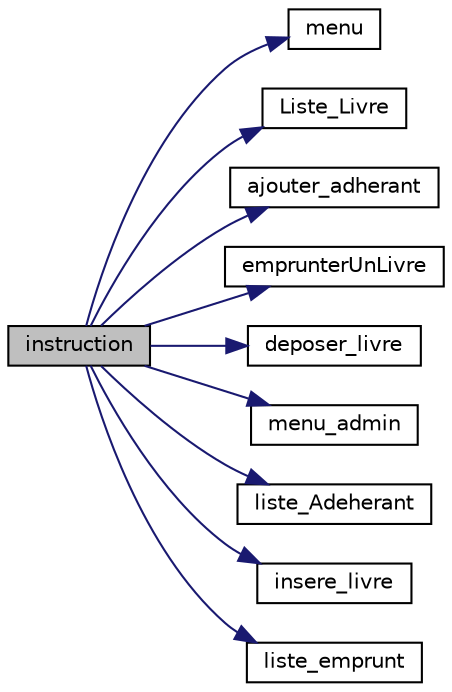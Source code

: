 digraph "instruction"
{
  edge [fontname="Helvetica",fontsize="10",labelfontname="Helvetica",labelfontsize="10"];
  node [fontname="Helvetica",fontsize="10",shape=record];
  rankdir="LR";
  Node0 [label="instruction",height=0.2,width=0.4,color="black", fillcolor="grey75", style="filled", fontcolor="black"];
  Node0 -> Node1 [color="midnightblue",fontsize="10",style="solid",fontname="Helvetica"];
  Node1 [label="menu",height=0.2,width=0.4,color="black", fillcolor="white", style="filled",URL="$menu_8c.html#a2a0e843767aeea4f433a28b9c54f573a"];
  Node0 -> Node2 [color="midnightblue",fontsize="10",style="solid",fontname="Helvetica"];
  Node2 [label="Liste_Livre",height=0.2,width=0.4,color="black", fillcolor="white", style="filled",URL="$livre_8h.html#a6bc2464abd5d1b31cc86194922200113"];
  Node0 -> Node3 [color="midnightblue",fontsize="10",style="solid",fontname="Helvetica"];
  Node3 [label="ajouter_adherant",height=0.2,width=0.4,color="black", fillcolor="white", style="filled",URL="$adherant_8h.html#a9982c502229cdf9ca9d7efd9756b6a95"];
  Node0 -> Node4 [color="midnightblue",fontsize="10",style="solid",fontname="Helvetica"];
  Node4 [label="emprunterUnLivre",height=0.2,width=0.4,color="black", fillcolor="white", style="filled",URL="$emprunter_8h.html#a0ad6d357ae8f1a1fbaa0c89045bb0a44"];
  Node0 -> Node5 [color="midnightblue",fontsize="10",style="solid",fontname="Helvetica"];
  Node5 [label="deposer_livre",height=0.2,width=0.4,color="black", fillcolor="white", style="filled",URL="$emprunter_8h.html#a681dc4003fbc86be8328f7539f821614"];
  Node0 -> Node6 [color="midnightblue",fontsize="10",style="solid",fontname="Helvetica"];
  Node6 [label="menu_admin",height=0.2,width=0.4,color="black", fillcolor="white", style="filled",URL="$menu_8c.html#a00990449875fc238baa27ecdb95d24b6"];
  Node0 -> Node7 [color="midnightblue",fontsize="10",style="solid",fontname="Helvetica"];
  Node7 [label="liste_Adeherant",height=0.2,width=0.4,color="black", fillcolor="white", style="filled",URL="$adherant_8h.html#a9a3c615db5a86eab8746f2ddbae1bcac"];
  Node0 -> Node8 [color="midnightblue",fontsize="10",style="solid",fontname="Helvetica"];
  Node8 [label="insere_livre",height=0.2,width=0.4,color="black", fillcolor="white", style="filled",URL="$livre_8h.html#a3d5a407c94272ee4bf36d166a6e90133"];
  Node0 -> Node9 [color="midnightblue",fontsize="10",style="solid",fontname="Helvetica"];
  Node9 [label="liste_emprunt",height=0.2,width=0.4,color="black", fillcolor="white", style="filled",URL="$emprunter_8h.html#a7b615bb15707628327462e2deaf4f2ce"];
}
